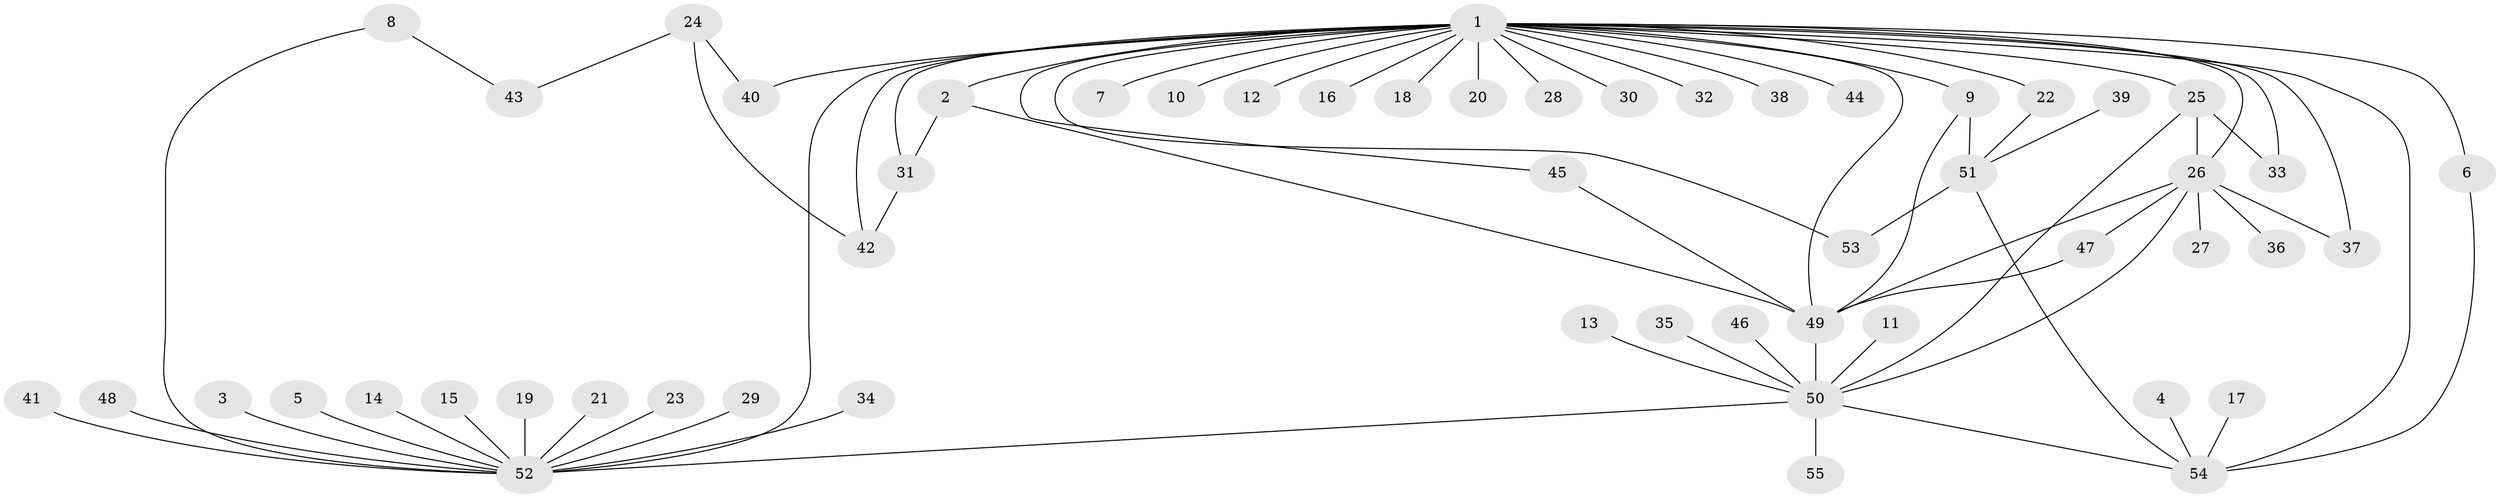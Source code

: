 // original degree distribution, {8: 0.01834862385321101, 29: 0.009174311926605505, 6: 0.027522935779816515, 7: 0.027522935779816515, 3: 0.07339449541284404, 1: 0.5504587155963303, 4: 0.03669724770642202, 5: 0.045871559633027525, 17: 0.009174311926605505, 2: 0.2018348623853211}
// Generated by graph-tools (version 1.1) at 2025/25/03/09/25 03:25:55]
// undirected, 55 vertices, 74 edges
graph export_dot {
graph [start="1"]
  node [color=gray90,style=filled];
  1;
  2;
  3;
  4;
  5;
  6;
  7;
  8;
  9;
  10;
  11;
  12;
  13;
  14;
  15;
  16;
  17;
  18;
  19;
  20;
  21;
  22;
  23;
  24;
  25;
  26;
  27;
  28;
  29;
  30;
  31;
  32;
  33;
  34;
  35;
  36;
  37;
  38;
  39;
  40;
  41;
  42;
  43;
  44;
  45;
  46;
  47;
  48;
  49;
  50;
  51;
  52;
  53;
  54;
  55;
  1 -- 2 [weight=1.0];
  1 -- 6 [weight=1.0];
  1 -- 7 [weight=1.0];
  1 -- 9 [weight=1.0];
  1 -- 10 [weight=1.0];
  1 -- 12 [weight=1.0];
  1 -- 16 [weight=1.0];
  1 -- 18 [weight=1.0];
  1 -- 20 [weight=1.0];
  1 -- 22 [weight=1.0];
  1 -- 25 [weight=1.0];
  1 -- 26 [weight=1.0];
  1 -- 28 [weight=1.0];
  1 -- 30 [weight=1.0];
  1 -- 31 [weight=1.0];
  1 -- 32 [weight=1.0];
  1 -- 33 [weight=1.0];
  1 -- 37 [weight=1.0];
  1 -- 38 [weight=1.0];
  1 -- 40 [weight=2.0];
  1 -- 42 [weight=1.0];
  1 -- 44 [weight=1.0];
  1 -- 45 [weight=1.0];
  1 -- 49 [weight=1.0];
  1 -- 52 [weight=2.0];
  1 -- 53 [weight=1.0];
  1 -- 54 [weight=1.0];
  2 -- 31 [weight=1.0];
  2 -- 49 [weight=1.0];
  3 -- 52 [weight=1.0];
  4 -- 54 [weight=1.0];
  5 -- 52 [weight=1.0];
  6 -- 54 [weight=1.0];
  8 -- 43 [weight=1.0];
  8 -- 52 [weight=1.0];
  9 -- 49 [weight=1.0];
  9 -- 51 [weight=1.0];
  11 -- 50 [weight=1.0];
  13 -- 50 [weight=1.0];
  14 -- 52 [weight=1.0];
  15 -- 52 [weight=1.0];
  17 -- 54 [weight=1.0];
  19 -- 52 [weight=1.0];
  21 -- 52 [weight=1.0];
  22 -- 51 [weight=1.0];
  23 -- 52 [weight=1.0];
  24 -- 40 [weight=1.0];
  24 -- 42 [weight=1.0];
  24 -- 43 [weight=1.0];
  25 -- 26 [weight=1.0];
  25 -- 33 [weight=1.0];
  25 -- 50 [weight=1.0];
  26 -- 27 [weight=1.0];
  26 -- 36 [weight=1.0];
  26 -- 37 [weight=1.0];
  26 -- 47 [weight=1.0];
  26 -- 49 [weight=2.0];
  26 -- 50 [weight=1.0];
  29 -- 52 [weight=1.0];
  31 -- 42 [weight=1.0];
  34 -- 52 [weight=1.0];
  35 -- 50 [weight=1.0];
  39 -- 51 [weight=1.0];
  41 -- 52 [weight=1.0];
  45 -- 49 [weight=1.0];
  46 -- 50 [weight=1.0];
  47 -- 49 [weight=1.0];
  48 -- 52 [weight=1.0];
  49 -- 50 [weight=1.0];
  50 -- 52 [weight=1.0];
  50 -- 54 [weight=1.0];
  50 -- 55 [weight=1.0];
  51 -- 53 [weight=1.0];
  51 -- 54 [weight=1.0];
}
